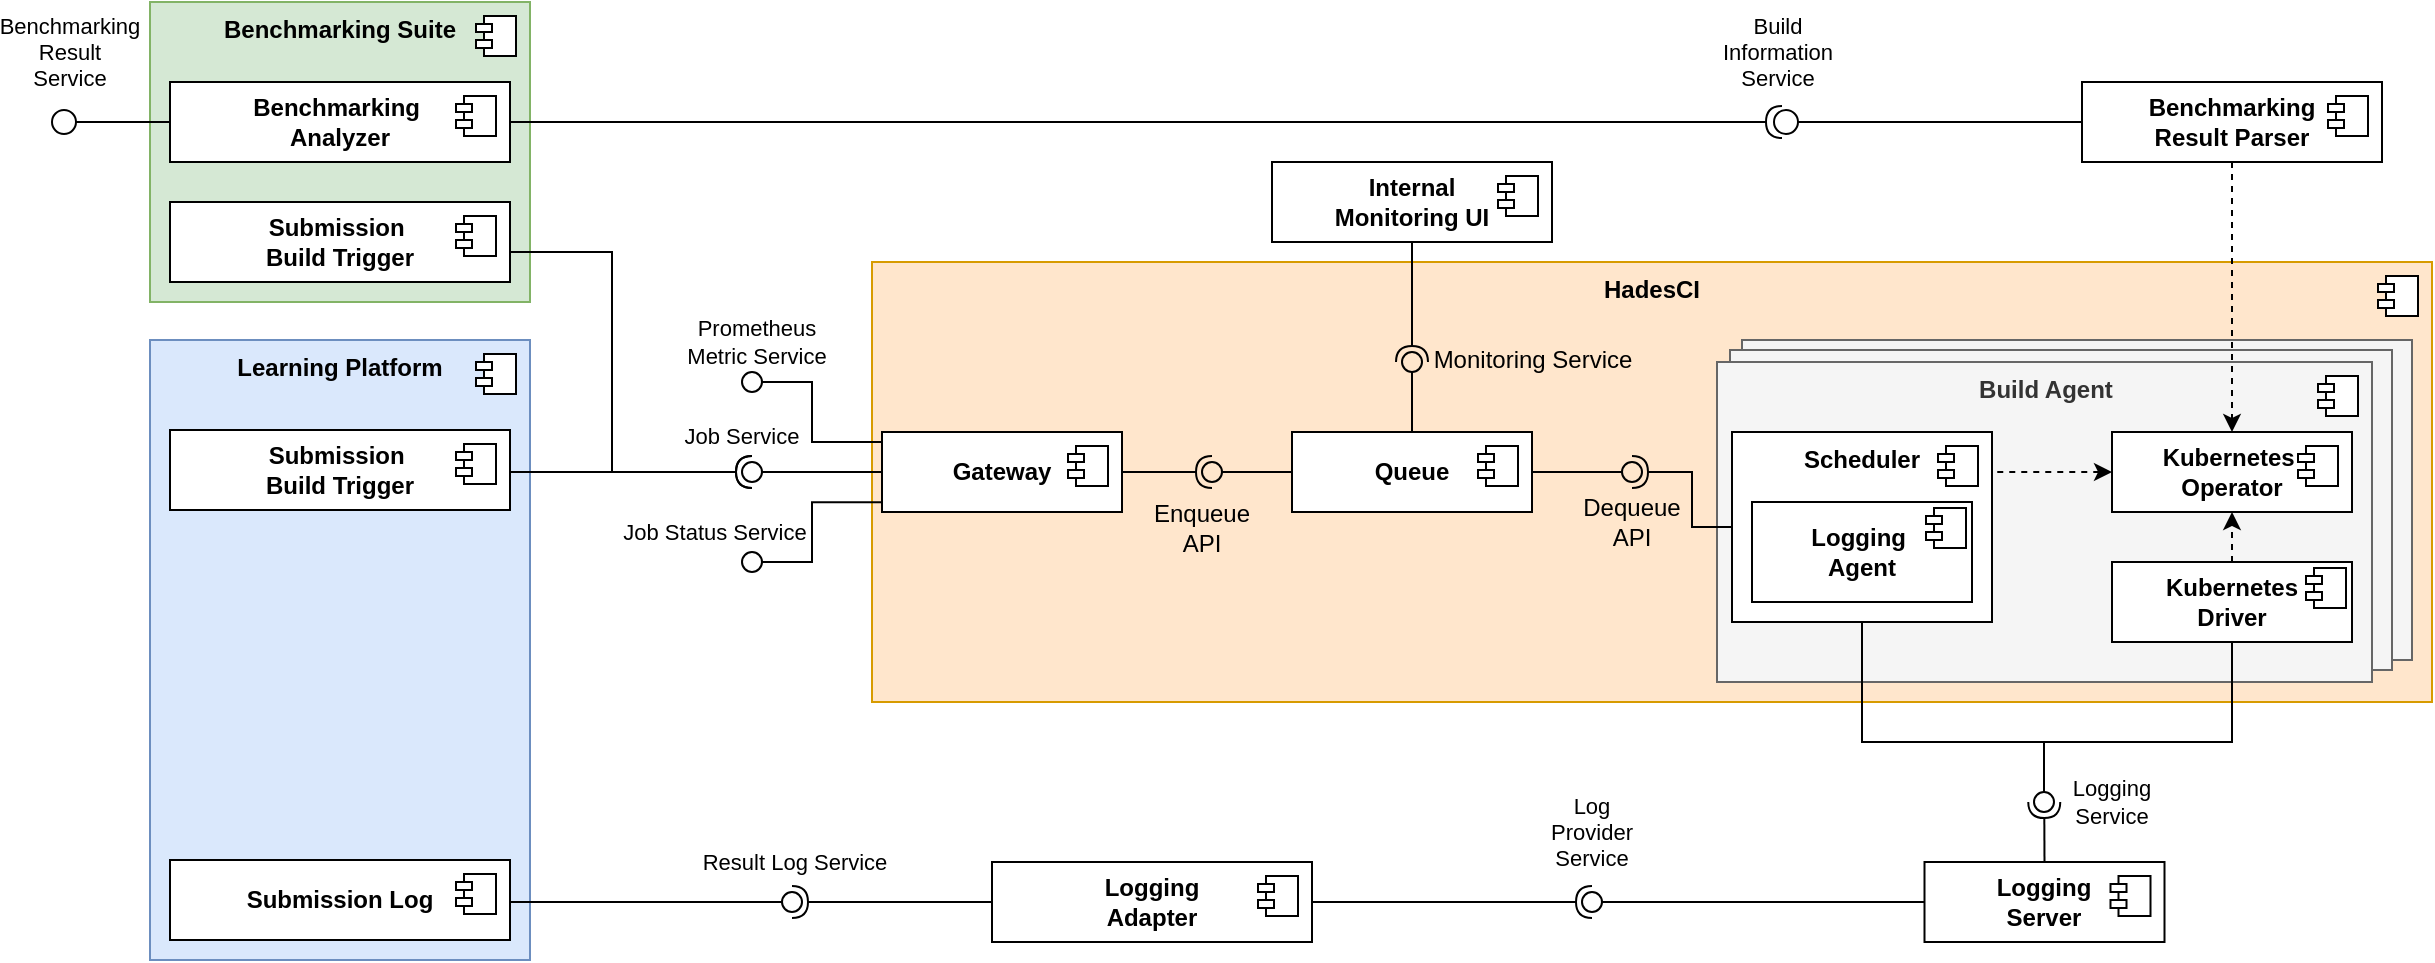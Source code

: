<mxfile version="27.0.9">
  <diagram name="Page-1" id="5sfzbW5WqYGifv3yi1Ta">
    <mxGraphModel dx="1556" dy="604" grid="1" gridSize="10" guides="1" tooltips="1" connect="1" arrows="1" fold="1" page="1" pageScale="1" pageWidth="850" pageHeight="1100" math="0" shadow="0">
      <root>
        <mxCell id="0" />
        <mxCell id="1" parent="0" />
        <mxCell id="W1F6Wx6nJNxRu4szKEuM-1" value="&lt;div&gt;&lt;b&gt;HadesCI&lt;/b&gt;&lt;/div&gt;" style="html=1;dropTarget=0;whiteSpace=wrap;verticalAlign=top;fillColor=#ffe6cc;strokeColor=#d79b00;" parent="1" vertex="1">
          <mxGeometry x="150" y="210" width="780" height="220" as="geometry" />
        </mxCell>
        <mxCell id="W1F6Wx6nJNxRu4szKEuM-2" value="" style="shape=module;jettyWidth=8;jettyHeight=4;" parent="W1F6Wx6nJNxRu4szKEuM-1" vertex="1">
          <mxGeometry x="1" width="20" height="20" relative="1" as="geometry">
            <mxPoint x="-27" y="7" as="offset" />
          </mxGeometry>
        </mxCell>
        <mxCell id="W1F6Wx6nJNxRu4szKEuM-66" value="" style="html=1;dropTarget=0;whiteSpace=wrap;horizontal=1;verticalAlign=top;fillColor=#f5f5f5;fontColor=#333333;strokeColor=#666666;" parent="1" vertex="1">
          <mxGeometry x="585" y="249" width="335" height="160" as="geometry" />
        </mxCell>
        <mxCell id="W1F6Wx6nJNxRu4szKEuM-64" value="" style="html=1;dropTarget=0;whiteSpace=wrap;horizontal=1;verticalAlign=top;fillColor=#f5f5f5;fontColor=#333333;strokeColor=#666666;" parent="1" vertex="1">
          <mxGeometry x="579" y="254" width="331" height="160" as="geometry" />
        </mxCell>
        <mxCell id="W1F6Wx6nJNxRu4szKEuM-3" value="&lt;div&gt;&lt;b&gt;Learning Platform&lt;/b&gt;&lt;/div&gt;" style="html=1;dropTarget=0;whiteSpace=wrap;verticalAlign=top;fillColor=#dae8fc;strokeColor=#6c8ebf;" parent="1" vertex="1">
          <mxGeometry x="-211" y="249" width="190" height="310" as="geometry" />
        </mxCell>
        <mxCell id="W1F6Wx6nJNxRu4szKEuM-4" value="" style="shape=module;jettyWidth=8;jettyHeight=4;" parent="W1F6Wx6nJNxRu4szKEuM-3" vertex="1">
          <mxGeometry x="1" width="20" height="20" relative="1" as="geometry">
            <mxPoint x="-27" y="7" as="offset" />
          </mxGeometry>
        </mxCell>
        <mxCell id="W1F6Wx6nJNxRu4szKEuM-5" value="" style="rounded=0;orthogonalLoop=1;jettySize=auto;html=1;endArrow=oval;endFill=0;sketch=0;sourcePerimeterSpacing=0;targetPerimeterSpacing=0;endSize=10;edgeStyle=orthogonalEdgeStyle;" parent="1" source="W1F6Wx6nJNxRu4szKEuM-13" edge="1">
          <mxGeometry relative="1" as="geometry">
            <mxPoint x="80" y="325" as="sourcePoint" />
            <mxPoint x="90" y="270" as="targetPoint" />
            <Array as="points">
              <mxPoint x="120" y="300" />
              <mxPoint x="120" y="270" />
            </Array>
          </mxGeometry>
        </mxCell>
        <mxCell id="W1F6Wx6nJNxRu4szKEuM-6" value="Prometheus&lt;div&gt;Metric Service&lt;/div&gt;" style="edgeLabel;html=1;align=center;verticalAlign=middle;resizable=0;points=[];labelBackgroundColor=none;" parent="W1F6Wx6nJNxRu4szKEuM-5" vertex="1" connectable="0">
          <mxGeometry x="0.967" y="-3" relative="1" as="geometry">
            <mxPoint y="-17" as="offset" />
          </mxGeometry>
        </mxCell>
        <mxCell id="W1F6Wx6nJNxRu4szKEuM-7" value="" style="rounded=0;orthogonalLoop=1;jettySize=auto;html=1;endArrow=oval;endFill=0;sketch=0;sourcePerimeterSpacing=0;targetPerimeterSpacing=0;endSize=10;edgeStyle=orthogonalEdgeStyle;exitX=-0.002;exitY=0.877;exitDx=0;exitDy=0;exitPerimeter=0;" parent="1" source="W1F6Wx6nJNxRu4szKEuM-13" edge="1">
          <mxGeometry relative="1" as="geometry">
            <mxPoint x="70" y="320" as="sourcePoint" />
            <mxPoint x="90" y="360" as="targetPoint" />
            <Array as="points">
              <mxPoint x="120" y="330" />
              <mxPoint x="120" y="360" />
            </Array>
          </mxGeometry>
        </mxCell>
        <mxCell id="W1F6Wx6nJNxRu4szKEuM-8" value="Job Status Service" style="edgeLabel;html=1;align=center;verticalAlign=middle;resizable=0;points=[];labelBackgroundColor=none;" parent="W1F6Wx6nJNxRu4szKEuM-7" vertex="1" connectable="0">
          <mxGeometry x="0.967" y="-3" relative="1" as="geometry">
            <mxPoint x="-21" y="-12" as="offset" />
          </mxGeometry>
        </mxCell>
        <mxCell id="W1F6Wx6nJNxRu4szKEuM-9" value="&lt;b style=&quot;background-color: initial;&quot;&gt;Logging&lt;/b&gt;&lt;div&gt;&lt;b style=&quot;background-color: initial;&quot;&gt;Adapter&lt;/b&gt;&lt;/div&gt;" style="html=1;dropTarget=0;whiteSpace=wrap;" parent="1" vertex="1">
          <mxGeometry x="210" y="510" width="160" height="40" as="geometry" />
        </mxCell>
        <mxCell id="W1F6Wx6nJNxRu4szKEuM-10" value="" style="shape=module;jettyWidth=8;jettyHeight=4;" parent="W1F6Wx6nJNxRu4szKEuM-9" vertex="1">
          <mxGeometry x="1" width="20" height="20" relative="1" as="geometry">
            <mxPoint x="-27" y="7" as="offset" />
          </mxGeometry>
        </mxCell>
        <mxCell id="W1F6Wx6nJNxRu4szKEuM-11" value="&lt;b&gt;Build Agent&lt;/b&gt;" style="html=1;dropTarget=0;whiteSpace=wrap;horizontal=1;verticalAlign=top;fillColor=#f5f5f5;fontColor=#333333;strokeColor=#666666;" parent="1" vertex="1">
          <mxGeometry x="572.5" y="260" width="327.5" height="160" as="geometry" />
        </mxCell>
        <mxCell id="W1F6Wx6nJNxRu4szKEuM-12" value="" style="shape=module;jettyWidth=8;jettyHeight=4;" parent="W1F6Wx6nJNxRu4szKEuM-11" vertex="1">
          <mxGeometry x="1" width="20" height="20" relative="1" as="geometry">
            <mxPoint x="-27" y="7" as="offset" />
          </mxGeometry>
        </mxCell>
        <mxCell id="W1F6Wx6nJNxRu4szKEuM-13" value="&lt;div&gt;&lt;b&gt;Gateway&lt;/b&gt;&lt;/div&gt;" style="html=1;dropTarget=0;whiteSpace=wrap;" parent="1" vertex="1">
          <mxGeometry x="155" y="295" width="120" height="40" as="geometry" />
        </mxCell>
        <mxCell id="W1F6Wx6nJNxRu4szKEuM-14" value="" style="shape=module;jettyWidth=8;jettyHeight=4;" parent="W1F6Wx6nJNxRu4szKEuM-13" vertex="1">
          <mxGeometry x="1" width="20" height="20" relative="1" as="geometry">
            <mxPoint x="-27" y="7" as="offset" />
          </mxGeometry>
        </mxCell>
        <mxCell id="W1F6Wx6nJNxRu4szKEuM-15" value="&lt;b&gt;Queue&lt;/b&gt;" style="html=1;dropTarget=0;whiteSpace=wrap;" parent="1" vertex="1">
          <mxGeometry x="360" y="295" width="120" height="40" as="geometry" />
        </mxCell>
        <mxCell id="W1F6Wx6nJNxRu4szKEuM-16" value="" style="shape=module;jettyWidth=8;jettyHeight=4;" parent="W1F6Wx6nJNxRu4szKEuM-15" vertex="1">
          <mxGeometry x="1" width="20" height="20" relative="1" as="geometry">
            <mxPoint x="-27" y="7" as="offset" />
          </mxGeometry>
        </mxCell>
        <mxCell id="W1F6Wx6nJNxRu4szKEuM-17" value="&lt;b&gt;Scheduler&lt;/b&gt;" style="html=1;dropTarget=0;whiteSpace=wrap;verticalAlign=top;" parent="1" vertex="1">
          <mxGeometry x="580" y="295" width="130" height="95" as="geometry" />
        </mxCell>
        <mxCell id="W1F6Wx6nJNxRu4szKEuM-18" value="" style="shape=module;jettyWidth=8;jettyHeight=4;" parent="W1F6Wx6nJNxRu4szKEuM-17" vertex="1">
          <mxGeometry x="1" width="20" height="20" relative="1" as="geometry">
            <mxPoint x="-27" y="7" as="offset" />
          </mxGeometry>
        </mxCell>
        <mxCell id="W1F6Wx6nJNxRu4szKEuM-19" value="&lt;b&gt;Kubernetes&amp;nbsp;&lt;/b&gt;&lt;div&gt;&lt;b&gt;Operator&lt;/b&gt;&lt;/div&gt;" style="html=1;dropTarget=0;whiteSpace=wrap;" parent="1" vertex="1">
          <mxGeometry x="770" y="295" width="120" height="40" as="geometry" />
        </mxCell>
        <mxCell id="W1F6Wx6nJNxRu4szKEuM-20" value="" style="shape=module;jettyWidth=8;jettyHeight=4;" parent="W1F6Wx6nJNxRu4szKEuM-19" vertex="1">
          <mxGeometry x="1" width="20" height="20" relative="1" as="geometry">
            <mxPoint x="-27" y="7" as="offset" />
          </mxGeometry>
        </mxCell>
        <mxCell id="W1F6Wx6nJNxRu4szKEuM-21" value="" style="rounded=0;orthogonalLoop=1;jettySize=auto;html=1;endArrow=halfCircle;endFill=0;endSize=6;strokeWidth=1;sketch=0;exitX=1;exitY=0.5;exitDx=0;exitDy=0;edgeStyle=orthogonalEdgeStyle;" parent="1" source="W1F6Wx6nJNxRu4szKEuM-13" edge="1">
          <mxGeometry relative="1" as="geometry">
            <mxPoint x="430" y="430" as="sourcePoint" />
            <mxPoint x="320" y="315" as="targetPoint" />
          </mxGeometry>
        </mxCell>
        <mxCell id="W1F6Wx6nJNxRu4szKEuM-22" value="" style="rounded=0;orthogonalLoop=1;jettySize=auto;html=1;endArrow=oval;endFill=0;sketch=0;sourcePerimeterSpacing=0;targetPerimeterSpacing=0;endSize=10;exitX=0;exitY=0.5;exitDx=0;exitDy=0;edgeStyle=orthogonalEdgeStyle;" parent="1" source="W1F6Wx6nJNxRu4szKEuM-15" edge="1">
          <mxGeometry relative="1" as="geometry">
            <mxPoint x="260" y="365" as="sourcePoint" />
            <mxPoint x="320" y="315" as="targetPoint" />
          </mxGeometry>
        </mxCell>
        <mxCell id="W1F6Wx6nJNxRu4szKEuM-23" value="" style="ellipse;whiteSpace=wrap;html=1;align=center;aspect=fixed;fillColor=none;strokeColor=none;resizable=0;perimeter=centerPerimeter;rotatable=0;allowArrows=0;points=[];outlineConnect=1;" parent="1" vertex="1">
          <mxGeometry x="275" y="360" width="10" height="10" as="geometry" />
        </mxCell>
        <mxCell id="W1F6Wx6nJNxRu4szKEuM-24" value="" style="rounded=0;orthogonalLoop=1;jettySize=auto;html=1;endArrow=halfCircle;endFill=0;endSize=6;strokeWidth=1;sketch=0;exitX=0;exitY=0.5;exitDx=0;exitDy=0;edgeStyle=orthogonalEdgeStyle;" parent="1" source="W1F6Wx6nJNxRu4szKEuM-17" edge="1">
          <mxGeometry relative="1" as="geometry">
            <mxPoint x="530" y="315" as="sourcePoint" />
            <mxPoint x="530" y="315" as="targetPoint" />
            <Array as="points">
              <mxPoint x="560" y="343" />
              <mxPoint x="560" y="315" />
            </Array>
          </mxGeometry>
        </mxCell>
        <mxCell id="W1F6Wx6nJNxRu4szKEuM-25" value="" style="rounded=0;orthogonalLoop=1;jettySize=auto;html=1;endArrow=oval;endFill=0;sketch=0;sourcePerimeterSpacing=0;targetPerimeterSpacing=0;endSize=10;exitX=1;exitY=0.5;exitDx=0;exitDy=0;edgeStyle=orthogonalEdgeStyle;" parent="1" source="W1F6Wx6nJNxRu4szKEuM-15" target="W1F6Wx6nJNxRu4szKEuM-26" edge="1">
          <mxGeometry relative="1" as="geometry">
            <mxPoint x="490" y="315" as="sourcePoint" />
          </mxGeometry>
        </mxCell>
        <mxCell id="W1F6Wx6nJNxRu4szKEuM-26" value="" style="ellipse;whiteSpace=wrap;html=1;align=center;aspect=fixed;fillColor=none;strokeColor=none;resizable=0;perimeter=centerPerimeter;rotatable=0;allowArrows=0;points=[];outlineConnect=1;" parent="1" vertex="1">
          <mxGeometry x="525" y="310" width="10" height="10" as="geometry" />
        </mxCell>
        <mxCell id="W1F6Wx6nJNxRu4szKEuM-27" value="" style="endArrow=none;dashed=1;endFill=0;endSize=12;html=1;rounded=0;exitX=0;exitY=0.5;exitDx=0;exitDy=0;edgeStyle=orthogonalEdgeStyle;startArrow=classic;startFill=1;" parent="1" source="W1F6Wx6nJNxRu4szKEuM-19" target="W1F6Wx6nJNxRu4szKEuM-17" edge="1">
          <mxGeometry width="160" relative="1" as="geometry">
            <mxPoint x="650" y="330" as="sourcePoint" />
            <mxPoint x="490" y="330" as="targetPoint" />
            <Array as="points">
              <mxPoint x="720" y="315" />
              <mxPoint x="720" y="315" />
            </Array>
          </mxGeometry>
        </mxCell>
        <mxCell id="W1F6Wx6nJNxRu4szKEuM-28" value="Enqueue API" style="text;html=1;align=center;verticalAlign=middle;whiteSpace=wrap;rounded=0;" parent="1" vertex="1">
          <mxGeometry x="285" y="327.5" width="60" height="30" as="geometry" />
        </mxCell>
        <mxCell id="W1F6Wx6nJNxRu4szKEuM-29" value="Dequeue API" style="text;html=1;align=center;verticalAlign=middle;whiteSpace=wrap;rounded=0;" parent="1" vertex="1">
          <mxGeometry x="500" y="325" width="60" height="30" as="geometry" />
        </mxCell>
        <mxCell id="W1F6Wx6nJNxRu4szKEuM-30" value="" style="rounded=0;orthogonalLoop=1;jettySize=auto;html=1;endArrow=oval;endFill=0;sketch=0;sourcePerimeterSpacing=0;targetPerimeterSpacing=0;endSize=10;edgeStyle=orthogonalEdgeStyle;" parent="1" source="W1F6Wx6nJNxRu4szKEuM-13" edge="1">
          <mxGeometry relative="1" as="geometry">
            <mxPoint x="470" y="395" as="sourcePoint" />
            <mxPoint x="90" y="315" as="targetPoint" />
            <Array as="points" />
          </mxGeometry>
        </mxCell>
        <mxCell id="W1F6Wx6nJNxRu4szKEuM-31" value="" style="ellipse;whiteSpace=wrap;html=1;align=center;aspect=fixed;fillColor=none;strokeColor=none;resizable=0;perimeter=centerPerimeter;rotatable=0;allowArrows=0;points=[];outlineConnect=1;" parent="1" vertex="1">
          <mxGeometry x="485" y="390" width="10" height="10" as="geometry" />
        </mxCell>
        <mxCell id="W1F6Wx6nJNxRu4szKEuM-32" value="Job Service" style="text;html=1;align=center;verticalAlign=middle;whiteSpace=wrap;rounded=0;fontSize=11;" parent="1" vertex="1">
          <mxGeometry x="50" y="290" width="70" height="14" as="geometry" />
        </mxCell>
        <mxCell id="W1F6Wx6nJNxRu4szKEuM-33" value="&lt;div&gt;&lt;b style=&quot;background-color: initial;&quot;&gt;Logging&lt;/b&gt;&lt;/div&gt;&lt;div&gt;&lt;b style=&quot;background-color: initial;&quot;&gt;Server&lt;/b&gt;&lt;/div&gt;" style="html=1;dropTarget=0;whiteSpace=wrap;" parent="1" vertex="1">
          <mxGeometry x="676.25" y="510" width="120" height="40" as="geometry" />
        </mxCell>
        <mxCell id="W1F6Wx6nJNxRu4szKEuM-34" value="" style="shape=module;jettyWidth=8;jettyHeight=4;" parent="W1F6Wx6nJNxRu4szKEuM-33" vertex="1">
          <mxGeometry x="1" width="20" height="20" relative="1" as="geometry">
            <mxPoint x="-27" y="7" as="offset" />
          </mxGeometry>
        </mxCell>
        <mxCell id="W1F6Wx6nJNxRu4szKEuM-35" style="edgeStyle=orthogonalEdgeStyle;rounded=0;orthogonalLoop=1;jettySize=auto;html=1;dashed=1;" parent="1" source="W1F6Wx6nJNxRu4szKEuM-36" target="W1F6Wx6nJNxRu4szKEuM-19" edge="1">
          <mxGeometry relative="1" as="geometry">
            <Array as="points">
              <mxPoint x="850" y="380" />
            </Array>
          </mxGeometry>
        </mxCell>
        <mxCell id="W1F6Wx6nJNxRu4szKEuM-36" value="&lt;div&gt;&lt;b&gt;Kubernetes&lt;/b&gt;&lt;/div&gt;&lt;div&gt;&lt;b style=&quot;background-color: transparent; color: light-dark(rgb(0, 0, 0), rgb(255, 255, 255));&quot;&gt;Driver&lt;/b&gt;&lt;/div&gt;" style="html=1;dropTarget=0;whiteSpace=wrap;" parent="1" vertex="1">
          <mxGeometry x="770" y="360" width="120" height="40" as="geometry" />
        </mxCell>
        <mxCell id="W1F6Wx6nJNxRu4szKEuM-37" value="" style="shape=module;jettyWidth=8;jettyHeight=4;" parent="W1F6Wx6nJNxRu4szKEuM-36" vertex="1">
          <mxGeometry x="1" width="20" height="20" relative="1" as="geometry">
            <mxPoint x="-23" y="3" as="offset" />
          </mxGeometry>
        </mxCell>
        <mxCell id="W1F6Wx6nJNxRu4szKEuM-41" value="" style="ellipse;whiteSpace=wrap;html=1;align=center;aspect=fixed;fillColor=none;strokeColor=none;resizable=0;perimeter=centerPerimeter;rotatable=0;allowArrows=0;points=[];outlineConnect=1;" parent="1" vertex="1">
          <mxGeometry x="750" y="470" width="10" height="10" as="geometry" />
        </mxCell>
        <mxCell id="W1F6Wx6nJNxRu4szKEuM-42" value="&lt;b&gt;Internal&lt;/b&gt;&lt;div&gt;&lt;b&gt;Monitoring UI&lt;/b&gt;&lt;/div&gt;" style="html=1;dropTarget=0;whiteSpace=wrap;" parent="1" vertex="1">
          <mxGeometry x="350" y="160" width="140" height="40" as="geometry" />
        </mxCell>
        <mxCell id="W1F6Wx6nJNxRu4szKEuM-43" value="" style="shape=module;jettyWidth=8;jettyHeight=4;" parent="W1F6Wx6nJNxRu4szKEuM-42" vertex="1">
          <mxGeometry x="1" width="20" height="20" relative="1" as="geometry">
            <mxPoint x="-27" y="7" as="offset" />
          </mxGeometry>
        </mxCell>
        <mxCell id="W1F6Wx6nJNxRu4szKEuM-44" value="" style="rounded=0;orthogonalLoop=1;jettySize=auto;html=1;endArrow=halfCircle;endFill=0;endSize=6;strokeWidth=1;sketch=0;edgeStyle=orthogonalEdgeStyle;" parent="1" source="W1F6Wx6nJNxRu4szKEuM-42" edge="1">
          <mxGeometry relative="1" as="geometry">
            <mxPoint x="290" y="249.99" as="sourcePoint" />
            <mxPoint x="420" y="260" as="targetPoint" />
          </mxGeometry>
        </mxCell>
        <mxCell id="W1F6Wx6nJNxRu4szKEuM-45" value="" style="rounded=0;orthogonalLoop=1;jettySize=auto;html=1;endArrow=oval;endFill=0;sketch=0;sourcePerimeterSpacing=0;targetPerimeterSpacing=0;endSize=10;edgeStyle=orthogonalEdgeStyle;fontStyle=4" parent="1" source="W1F6Wx6nJNxRu4szKEuM-15" edge="1">
          <mxGeometry relative="1" as="geometry">
            <mxPoint x="400" y="239.997" as="sourcePoint" />
            <mxPoint x="420" y="260" as="targetPoint" />
          </mxGeometry>
        </mxCell>
        <mxCell id="W1F6Wx6nJNxRu4szKEuM-46" value="Monitoring Service" style="edgeLabel;html=1;align=center;verticalAlign=middle;resizable=0;points=[];labelBackgroundColor=none;fontSize=12;" parent="W1F6Wx6nJNxRu4szKEuM-45" vertex="1" connectable="0">
          <mxGeometry x="0.627" relative="1" as="geometry">
            <mxPoint x="60" y="-8" as="offset" />
          </mxGeometry>
        </mxCell>
        <mxCell id="W1F6Wx6nJNxRu4szKEuM-47" value="" style="rounded=0;orthogonalLoop=1;jettySize=auto;html=1;endArrow=halfCircle;endFill=0;endSize=6;strokeWidth=1;sketch=0;exitX=1;exitY=0.5;exitDx=0;exitDy=0;edgeStyle=orthogonalEdgeStyle;" parent="1" source="W1F6Wx6nJNxRu4szKEuM-9" edge="1">
          <mxGeometry relative="1" as="geometry">
            <mxPoint x="440" y="530" as="sourcePoint" />
            <mxPoint x="510" y="530" as="targetPoint" />
          </mxGeometry>
        </mxCell>
        <mxCell id="W1F6Wx6nJNxRu4szKEuM-48" value="" style="rounded=0;orthogonalLoop=1;jettySize=auto;html=1;endArrow=oval;endFill=0;sketch=0;sourcePerimeterSpacing=0;targetPerimeterSpacing=0;endSize=10;edgeStyle=orthogonalEdgeStyle;" parent="1" source="W1F6Wx6nJNxRu4szKEuM-33" edge="1">
          <mxGeometry relative="1" as="geometry">
            <mxPoint x="560" y="530" as="sourcePoint" />
            <mxPoint x="510" y="530" as="targetPoint" />
          </mxGeometry>
        </mxCell>
        <mxCell id="W1F6Wx6nJNxRu4szKEuM-50" value="Log Provider Service" style="text;html=1;align=center;verticalAlign=middle;whiteSpace=wrap;rounded=0;fontSize=11;" parent="1" vertex="1">
          <mxGeometry x="480" y="480" width="60" height="30" as="geometry" />
        </mxCell>
        <mxCell id="W1F6Wx6nJNxRu4szKEuM-51" value="&lt;div&gt;&lt;b&gt;Submission Log&lt;/b&gt;&lt;/div&gt;" style="html=1;dropTarget=0;whiteSpace=wrap;" parent="1" vertex="1">
          <mxGeometry x="-201" y="509" width="170" height="40" as="geometry" />
        </mxCell>
        <mxCell id="W1F6Wx6nJNxRu4szKEuM-52" value="" style="shape=module;jettyWidth=8;jettyHeight=4;" parent="W1F6Wx6nJNxRu4szKEuM-51" vertex="1">
          <mxGeometry x="1" width="20" height="20" relative="1" as="geometry">
            <mxPoint x="-27" y="7" as="offset" />
          </mxGeometry>
        </mxCell>
        <mxCell id="W1F6Wx6nJNxRu4szKEuM-54" value="" style="rounded=0;orthogonalLoop=1;jettySize=auto;html=1;endArrow=halfCircle;endFill=0;endSize=6;strokeWidth=1;sketch=0;edgeStyle=orthogonalEdgeStyle;" parent="1" source="W1F6Wx6nJNxRu4szKEuM-9" edge="1">
          <mxGeometry relative="1" as="geometry">
            <mxPoint x="-105" y="440" as="sourcePoint" />
            <mxPoint x="110" y="530" as="targetPoint" />
          </mxGeometry>
        </mxCell>
        <mxCell id="W1F6Wx6nJNxRu4szKEuM-55" value="" style="rounded=0;orthogonalLoop=1;jettySize=auto;html=1;endArrow=oval;endFill=0;sketch=0;sourcePerimeterSpacing=0;targetPerimeterSpacing=0;endSize=10;edgeStyle=orthogonalEdgeStyle;" parent="1" source="W1F6Wx6nJNxRu4szKEuM-51" target="W1F6Wx6nJNxRu4szKEuM-57" edge="1">
          <mxGeometry relative="1" as="geometry">
            <mxPoint x="-105" y="550" as="sourcePoint" />
            <Array as="points">
              <mxPoint x="-85" y="530" />
            </Array>
          </mxGeometry>
        </mxCell>
        <mxCell id="W1F6Wx6nJNxRu4szKEuM-56" value="Result Log Service" style="edgeLabel;html=1;align=center;verticalAlign=middle;resizable=0;points=[];labelBackgroundColor=none;" parent="W1F6Wx6nJNxRu4szKEuM-55" vertex="1" connectable="0">
          <mxGeometry x="0.625" y="1" relative="1" as="geometry">
            <mxPoint x="27" y="-19" as="offset" />
          </mxGeometry>
        </mxCell>
        <mxCell id="W1F6Wx6nJNxRu4szKEuM-57" value="" style="ellipse;whiteSpace=wrap;html=1;align=center;aspect=fixed;fillColor=none;strokeColor=none;resizable=0;perimeter=centerPerimeter;rotatable=0;allowArrows=0;points=[];outlineConnect=1;" parent="1" vertex="1">
          <mxGeometry x="105" y="525" width="10" height="10" as="geometry" />
        </mxCell>
        <mxCell id="W1F6Wx6nJNxRu4szKEuM-58" value="&lt;b&gt;Submission&amp;nbsp;&lt;/b&gt;&lt;div&gt;&lt;b&gt;Build Trigger&lt;/b&gt;&lt;/div&gt;" style="html=1;dropTarget=0;whiteSpace=wrap;" parent="1" vertex="1">
          <mxGeometry x="-201" y="294" width="170" height="40" as="geometry" />
        </mxCell>
        <mxCell id="W1F6Wx6nJNxRu4szKEuM-59" value="" style="shape=module;jettyWidth=8;jettyHeight=4;" parent="W1F6Wx6nJNxRu4szKEuM-58" vertex="1">
          <mxGeometry x="1" width="20" height="20" relative="1" as="geometry">
            <mxPoint x="-27" y="7" as="offset" />
          </mxGeometry>
        </mxCell>
        <mxCell id="W1F6Wx6nJNxRu4szKEuM-60" value="" style="rounded=0;orthogonalLoop=1;jettySize=auto;html=1;endArrow=halfCircle;endFill=0;endSize=6;strokeWidth=1;sketch=0;edgeStyle=orthogonalEdgeStyle;" parent="1" source="W1F6Wx6nJNxRu4szKEuM-58" edge="1">
          <mxGeometry relative="1" as="geometry">
            <mxPoint x="60" y="385" as="sourcePoint" />
            <Array as="points">
              <mxPoint x="-160" y="315" />
              <mxPoint x="-160" y="315" />
            </Array>
            <mxPoint x="90" y="315" as="targetPoint" />
          </mxGeometry>
        </mxCell>
        <mxCell id="W1F6Wx6nJNxRu4szKEuM-61" value="&lt;b&gt;Logging&amp;nbsp;&lt;/b&gt;&lt;div&gt;&lt;div&gt;&lt;b&gt;Agent&lt;/b&gt;&lt;/div&gt;&lt;/div&gt;" style="html=1;dropTarget=0;whiteSpace=wrap;" parent="1" vertex="1">
          <mxGeometry x="590" y="330" width="110" height="50" as="geometry" />
        </mxCell>
        <mxCell id="W1F6Wx6nJNxRu4szKEuM-62" value="" style="shape=module;jettyWidth=8;jettyHeight=4;" parent="W1F6Wx6nJNxRu4szKEuM-61" vertex="1">
          <mxGeometry x="1" width="20" height="20" relative="1" as="geometry">
            <mxPoint x="-23" y="3" as="offset" />
          </mxGeometry>
        </mxCell>
        <mxCell id="TGGplu-Eh7ez0T3sZZmc-1" value="" style="rounded=0;orthogonalLoop=1;jettySize=auto;html=1;endArrow=halfCircle;endFill=0;endSize=6;strokeWidth=1;sketch=0;exitX=0.5;exitY=0;exitDx=0;exitDy=0;edgeStyle=orthogonalEdgeStyle;" parent="1" source="W1F6Wx6nJNxRu4szKEuM-33" edge="1">
          <mxGeometry relative="1" as="geometry">
            <mxPoint x="732.38" y="510" as="sourcePoint" />
            <mxPoint x="736.13" y="480" as="targetPoint" />
            <Array as="points">
              <mxPoint x="736" y="510" />
            </Array>
          </mxGeometry>
        </mxCell>
        <mxCell id="TGGplu-Eh7ez0T3sZZmc-2" value="" style="rounded=0;orthogonalLoop=1;jettySize=auto;html=1;endArrow=oval;endFill=0;sketch=0;sourcePerimeterSpacing=0;targetPerimeterSpacing=0;endSize=10;edgeStyle=orthogonalEdgeStyle;exitX=0.5;exitY=1;exitDx=0;exitDy=0;" parent="1" source="W1F6Wx6nJNxRu4szKEuM-17" edge="1">
          <mxGeometry relative="1" as="geometry">
            <mxPoint x="651" y="390" as="sourcePoint" />
            <mxPoint x="736" y="480" as="targetPoint" />
            <Array as="points">
              <mxPoint x="645" y="450" />
              <mxPoint x="736" y="450" />
            </Array>
          </mxGeometry>
        </mxCell>
        <mxCell id="TGGplu-Eh7ez0T3sZZmc-3" value="" style="rounded=0;orthogonalLoop=1;jettySize=auto;html=1;endArrow=none;endFill=0;sketch=0;sourcePerimeterSpacing=0;targetPerimeterSpacing=0;endSize=10;edgeStyle=orthogonalEdgeStyle;exitX=0.5;exitY=1;exitDx=0;exitDy=0;" parent="1" source="W1F6Wx6nJNxRu4szKEuM-36" edge="1">
          <mxGeometry relative="1" as="geometry">
            <mxPoint x="826" y="400" as="sourcePoint" />
            <mxPoint x="736" y="470" as="targetPoint" />
            <Array as="points">
              <mxPoint x="830" y="450" />
              <mxPoint x="736" y="450" />
            </Array>
          </mxGeometry>
        </mxCell>
        <mxCell id="TGGplu-Eh7ez0T3sZZmc-4" value="Logging Service" style="text;html=1;align=center;verticalAlign=middle;whiteSpace=wrap;rounded=0;fontSize=11;" parent="1" vertex="1">
          <mxGeometry x="740" y="465" width="60" height="30" as="geometry" />
        </mxCell>
        <mxCell id="D0P3HB6UAAu13szkb-cK-1" value="&lt;div&gt;&lt;b&gt;Benchmarking Suite&lt;/b&gt;&lt;/div&gt;" style="html=1;dropTarget=0;whiteSpace=wrap;verticalAlign=top;fillColor=#d5e8d4;strokeColor=#82b366;" parent="1" vertex="1">
          <mxGeometry x="-211" y="80" width="190" height="150" as="geometry" />
        </mxCell>
        <mxCell id="D0P3HB6UAAu13szkb-cK-2" value="" style="shape=module;jettyWidth=8;jettyHeight=4;" parent="D0P3HB6UAAu13szkb-cK-1" vertex="1">
          <mxGeometry x="1" width="20" height="20" relative="1" as="geometry">
            <mxPoint x="-27" y="7" as="offset" />
          </mxGeometry>
        </mxCell>
        <mxCell id="D0P3HB6UAAu13szkb-cK-12" style="edgeStyle=orthogonalEdgeStyle;rounded=0;orthogonalLoop=1;jettySize=auto;html=1;endArrow=halfCircle;endFill=0;" parent="1" edge="1">
          <mxGeometry relative="1" as="geometry">
            <mxPoint x="90" y="315" as="targetPoint" />
            <mxPoint x="-40" y="205" as="sourcePoint" />
            <Array as="points">
              <mxPoint x="20" y="205" />
              <mxPoint x="20" y="315" />
            </Array>
          </mxGeometry>
        </mxCell>
        <mxCell id="D0P3HB6UAAu13szkb-cK-5" value="&lt;b&gt;Submission&amp;nbsp;&lt;/b&gt;&lt;div&gt;&lt;b&gt;Build Trigger&lt;/b&gt;&lt;/div&gt;" style="html=1;dropTarget=0;whiteSpace=wrap;" parent="1" vertex="1">
          <mxGeometry x="-201" y="180" width="170" height="40" as="geometry" />
        </mxCell>
        <mxCell id="D0P3HB6UAAu13szkb-cK-6" value="" style="shape=module;jettyWidth=8;jettyHeight=4;" parent="D0P3HB6UAAu13szkb-cK-5" vertex="1">
          <mxGeometry x="1" width="20" height="20" relative="1" as="geometry">
            <mxPoint x="-27" y="7" as="offset" />
          </mxGeometry>
        </mxCell>
        <mxCell id="D0P3HB6UAAu13szkb-cK-18" style="edgeStyle=orthogonalEdgeStyle;rounded=0;orthogonalLoop=1;jettySize=auto;html=1;endArrow=halfCircle;endFill=0;" parent="1" source="D0P3HB6UAAu13szkb-cK-9" edge="1">
          <mxGeometry relative="1" as="geometry">
            <mxPoint x="605" y="140" as="targetPoint" />
          </mxGeometry>
        </mxCell>
        <mxCell id="D0P3HB6UAAu13szkb-cK-20" style="edgeStyle=orthogonalEdgeStyle;rounded=0;orthogonalLoop=1;jettySize=auto;html=1;endArrow=circle;endFill=0;endSize=5;" parent="1" source="D0P3HB6UAAu13szkb-cK-9" edge="1">
          <mxGeometry relative="1" as="geometry">
            <mxPoint x="-261" y="140" as="targetPoint" />
          </mxGeometry>
        </mxCell>
        <mxCell id="D0P3HB6UAAu13szkb-cK-9" value="&lt;b&gt;Benchmarking&amp;nbsp;&lt;/b&gt;&lt;div&gt;&lt;b&gt;Analyzer&lt;/b&gt;&lt;/div&gt;" style="html=1;dropTarget=0;whiteSpace=wrap;" parent="1" vertex="1">
          <mxGeometry x="-201" y="120" width="170" height="40" as="geometry" />
        </mxCell>
        <mxCell id="D0P3HB6UAAu13szkb-cK-10" value="" style="shape=module;jettyWidth=8;jettyHeight=4;" parent="D0P3HB6UAAu13szkb-cK-9" vertex="1">
          <mxGeometry x="1" width="20" height="20" relative="1" as="geometry">
            <mxPoint x="-27" y="7" as="offset" />
          </mxGeometry>
        </mxCell>
        <mxCell id="D0P3HB6UAAu13szkb-cK-16" style="edgeStyle=orthogonalEdgeStyle;rounded=0;orthogonalLoop=1;jettySize=auto;html=1;entryX=0.5;entryY=0;entryDx=0;entryDy=0;dashed=1;" parent="1" source="D0P3HB6UAAu13szkb-cK-13" target="W1F6Wx6nJNxRu4szKEuM-19" edge="1">
          <mxGeometry relative="1" as="geometry" />
        </mxCell>
        <mxCell id="D0P3HB6UAAu13szkb-cK-17" style="edgeStyle=orthogonalEdgeStyle;rounded=0;orthogonalLoop=1;jettySize=auto;html=1;endArrow=circle;endFill=0;endSize=5;" parent="1" source="D0P3HB6UAAu13szkb-cK-13" edge="1">
          <mxGeometry relative="1" as="geometry">
            <mxPoint x="600" y="140" as="targetPoint" />
          </mxGeometry>
        </mxCell>
        <mxCell id="D0P3HB6UAAu13szkb-cK-13" value="&lt;b&gt;Benchmarking&lt;/b&gt;&lt;div&gt;&lt;b&gt;Result P&lt;/b&gt;&lt;b style=&quot;background-color: transparent; color: light-dark(rgb(0, 0, 0), rgb(255, 255, 255));&quot;&gt;arser&lt;/b&gt;&lt;/div&gt;" style="html=1;dropTarget=0;whiteSpace=wrap;" parent="1" vertex="1">
          <mxGeometry x="755" y="120" width="150" height="40" as="geometry" />
        </mxCell>
        <mxCell id="D0P3HB6UAAu13szkb-cK-14" value="" style="shape=module;jettyWidth=8;jettyHeight=4;" parent="D0P3HB6UAAu13szkb-cK-13" vertex="1">
          <mxGeometry x="1" width="20" height="20" relative="1" as="geometry">
            <mxPoint x="-27" y="7" as="offset" />
          </mxGeometry>
        </mxCell>
        <mxCell id="D0P3HB6UAAu13szkb-cK-19" value="Build Information Service" style="text;html=1;align=center;verticalAlign=middle;whiteSpace=wrap;rounded=0;fontSize=11;" parent="1" vertex="1">
          <mxGeometry x="572.5" y="90" width="60" height="30" as="geometry" />
        </mxCell>
        <mxCell id="D0P3HB6UAAu13szkb-cK-21" value="Benchmarking&lt;div&gt;Result&lt;/div&gt;&lt;div&gt;Service&lt;/div&gt;" style="text;html=1;align=center;verticalAlign=middle;whiteSpace=wrap;rounded=0;fontSize=11;" parent="1" vertex="1">
          <mxGeometry x="-281" y="90" width="60" height="30" as="geometry" />
        </mxCell>
      </root>
    </mxGraphModel>
  </diagram>
</mxfile>
